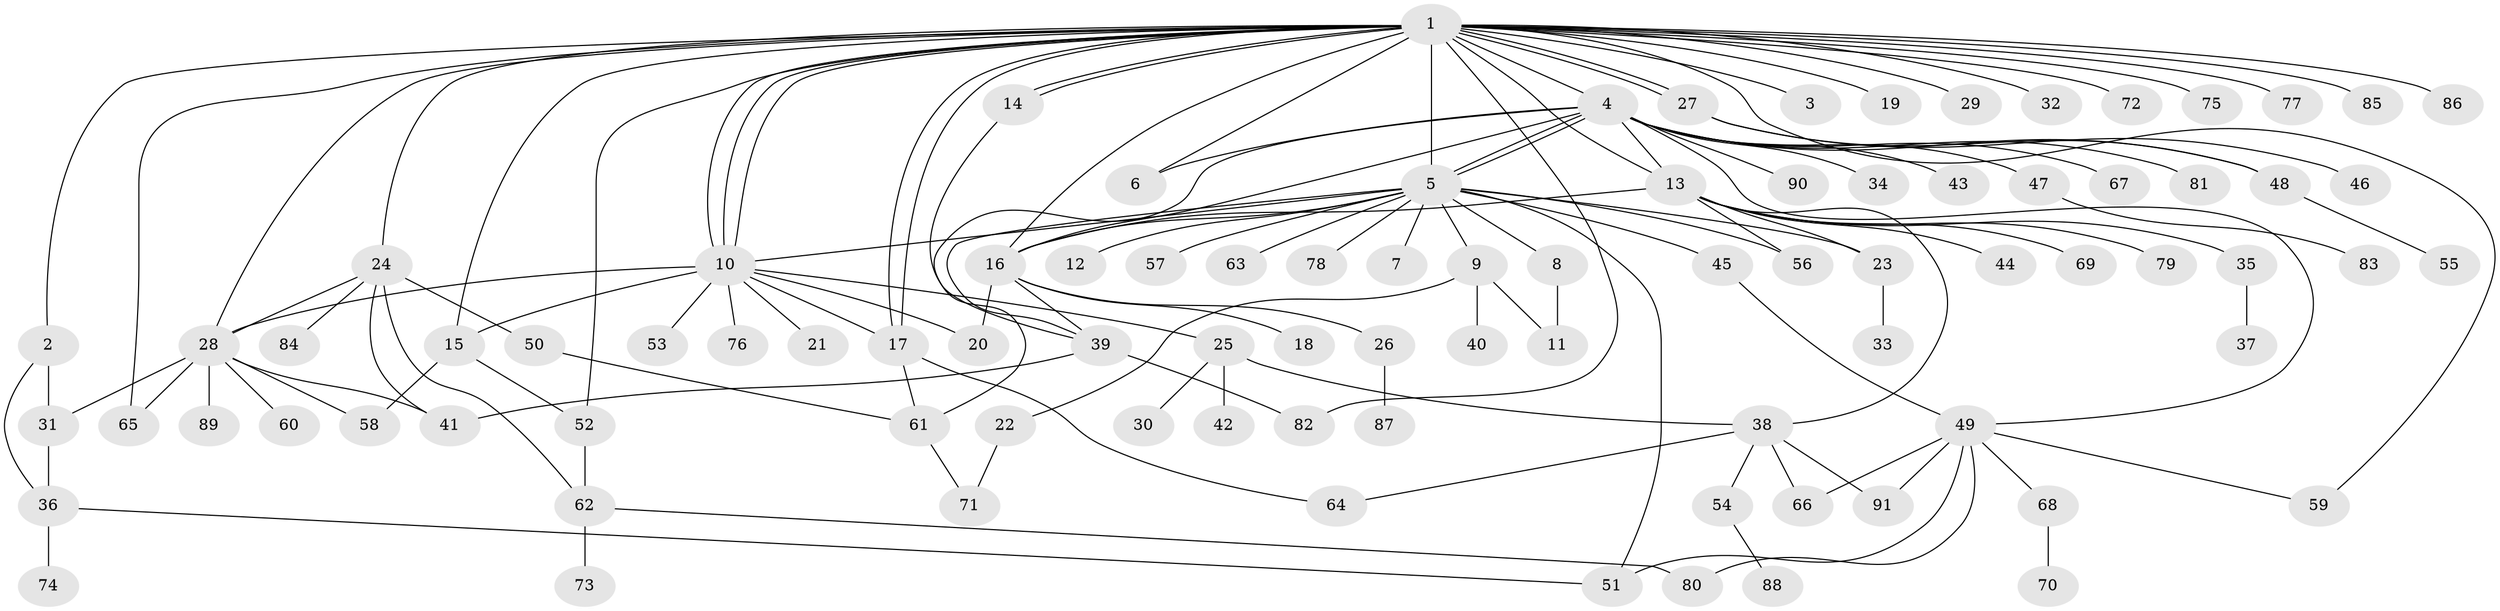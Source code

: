 // Generated by graph-tools (version 1.1) at 2025/49/03/09/25 03:49:58]
// undirected, 91 vertices, 135 edges
graph export_dot {
graph [start="1"]
  node [color=gray90,style=filled];
  1;
  2;
  3;
  4;
  5;
  6;
  7;
  8;
  9;
  10;
  11;
  12;
  13;
  14;
  15;
  16;
  17;
  18;
  19;
  20;
  21;
  22;
  23;
  24;
  25;
  26;
  27;
  28;
  29;
  30;
  31;
  32;
  33;
  34;
  35;
  36;
  37;
  38;
  39;
  40;
  41;
  42;
  43;
  44;
  45;
  46;
  47;
  48;
  49;
  50;
  51;
  52;
  53;
  54;
  55;
  56;
  57;
  58;
  59;
  60;
  61;
  62;
  63;
  64;
  65;
  66;
  67;
  68;
  69;
  70;
  71;
  72;
  73;
  74;
  75;
  76;
  77;
  78;
  79;
  80;
  81;
  82;
  83;
  84;
  85;
  86;
  87;
  88;
  89;
  90;
  91;
  1 -- 2;
  1 -- 3;
  1 -- 4;
  1 -- 5;
  1 -- 6;
  1 -- 10;
  1 -- 10;
  1 -- 10;
  1 -- 13;
  1 -- 14;
  1 -- 14;
  1 -- 15;
  1 -- 16;
  1 -- 17;
  1 -- 17;
  1 -- 19;
  1 -- 24;
  1 -- 27;
  1 -- 27;
  1 -- 28;
  1 -- 29;
  1 -- 32;
  1 -- 52;
  1 -- 59;
  1 -- 65;
  1 -- 72;
  1 -- 75;
  1 -- 77;
  1 -- 82;
  1 -- 85;
  1 -- 86;
  2 -- 31;
  2 -- 36;
  4 -- 5;
  4 -- 5;
  4 -- 6;
  4 -- 13;
  4 -- 16;
  4 -- 34;
  4 -- 43;
  4 -- 47;
  4 -- 48;
  4 -- 49;
  4 -- 61;
  4 -- 67;
  4 -- 81;
  4 -- 90;
  5 -- 7;
  5 -- 8;
  5 -- 9;
  5 -- 10;
  5 -- 12;
  5 -- 16;
  5 -- 23;
  5 -- 39;
  5 -- 45;
  5 -- 51;
  5 -- 56;
  5 -- 57;
  5 -- 63;
  5 -- 78;
  8 -- 11;
  9 -- 11;
  9 -- 22;
  9 -- 40;
  10 -- 15;
  10 -- 17;
  10 -- 20;
  10 -- 21;
  10 -- 25;
  10 -- 28;
  10 -- 53;
  10 -- 76;
  13 -- 16;
  13 -- 23;
  13 -- 35;
  13 -- 38;
  13 -- 44;
  13 -- 56;
  13 -- 69;
  13 -- 79;
  14 -- 39;
  15 -- 52;
  15 -- 58;
  16 -- 18;
  16 -- 20;
  16 -- 26;
  16 -- 39;
  17 -- 61;
  17 -- 64;
  22 -- 71;
  23 -- 33;
  24 -- 28;
  24 -- 41;
  24 -- 50;
  24 -- 62;
  24 -- 84;
  25 -- 30;
  25 -- 38;
  25 -- 42;
  26 -- 87;
  27 -- 46;
  27 -- 48;
  28 -- 31;
  28 -- 41;
  28 -- 58;
  28 -- 60;
  28 -- 65;
  28 -- 89;
  31 -- 36;
  35 -- 37;
  36 -- 51;
  36 -- 74;
  38 -- 54;
  38 -- 64;
  38 -- 66;
  38 -- 91;
  39 -- 41;
  39 -- 82;
  45 -- 49;
  47 -- 83;
  48 -- 55;
  49 -- 51;
  49 -- 59;
  49 -- 66;
  49 -- 68;
  49 -- 80;
  49 -- 91;
  50 -- 61;
  52 -- 62;
  54 -- 88;
  61 -- 71;
  62 -- 73;
  62 -- 80;
  68 -- 70;
}
